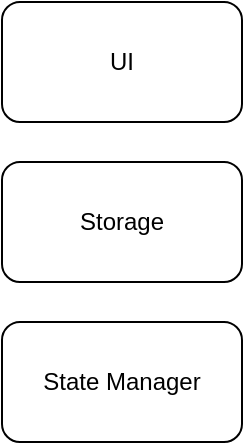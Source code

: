 <mxfile>
    <diagram id="cromOe530kzngJrkywbv" name="Fatima">
        <mxGraphModel dx="501" dy="274" grid="1" gridSize="10" guides="1" tooltips="1" connect="1" arrows="1" fold="1" page="1" pageScale="1" pageWidth="850" pageHeight="1100" math="0" shadow="0">
            <root>
                <mxCell id="0"/>
                <mxCell id="1" parent="0"/>
                <mxCell id="9TP8QGbZfTfuBhrNNVxX-1" value="UI" style="rounded=1;whiteSpace=wrap;html=1;" vertex="1" parent="1">
                    <mxGeometry x="40" y="40" width="120" height="60" as="geometry"/>
                </mxCell>
                <mxCell id="9TP8QGbZfTfuBhrNNVxX-2" value="Storage" style="rounded=1;whiteSpace=wrap;html=1;" vertex="1" parent="1">
                    <mxGeometry x="40" y="120" width="120" height="60" as="geometry"/>
                </mxCell>
                <mxCell id="9TP8QGbZfTfuBhrNNVxX-3" value="State Manager" style="rounded=1;whiteSpace=wrap;html=1;" vertex="1" parent="1">
                    <mxGeometry x="40" y="200" width="120" height="60" as="geometry"/>
                </mxCell>
            </root>
        </mxGraphModel>
    </diagram>
    <diagram id="JDmBkoNPdhh8NNust8FW" name="UI">
        <mxGraphModel dx="1503" dy="823" grid="1" gridSize="10" guides="1" tooltips="1" connect="1" arrows="1" fold="1" page="1" pageScale="1" pageWidth="850" pageHeight="1100" math="0" shadow="0">
            <root>
                <mxCell id="2yOBo8wWDJelunkd2UHj-0"/>
                <mxCell id="2yOBo8wWDJelunkd2UHj-1" parent="2yOBo8wWDJelunkd2UHj-0"/>
                <mxCell id="LuO4HicZ5QSEHA-fj_Mi-0" value="Buttons" style="swimlane;fontStyle=0;childLayout=stackLayout;horizontal=1;startSize=30;horizontalStack=0;resizeParent=1;resizeParentMax=0;resizeLast=0;collapsible=1;marginBottom=0;" vertex="1" parent="2yOBo8wWDJelunkd2UHj-1">
                    <mxGeometry x="40" y="40" width="140" height="180" as="geometry"/>
                </mxCell>
                <mxCell id="LuO4HicZ5QSEHA-fj_Mi-1" value="Contained" style="text;strokeColor=none;fillColor=none;align=left;verticalAlign=middle;spacingLeft=4;spacingRight=4;overflow=hidden;points=[[0,0.5],[1,0.5]];portConstraint=eastwest;rotatable=0;" vertex="1" parent="LuO4HicZ5QSEHA-fj_Mi-0">
                    <mxGeometry y="30" width="140" height="30" as="geometry"/>
                </mxCell>
                <mxCell id="LuO4HicZ5QSEHA-fj_Mi-2" value="Glass" style="text;strokeColor=none;fillColor=none;align=left;verticalAlign=middle;spacingLeft=4;spacingRight=4;overflow=hidden;points=[[0,0.5],[1,0.5]];portConstraint=eastwest;rotatable=0;" vertex="1" parent="LuO4HicZ5QSEHA-fj_Mi-0">
                    <mxGeometry y="60" width="140" height="30" as="geometry"/>
                </mxCell>
                <mxCell id="LuO4HicZ5QSEHA-fj_Mi-3" value="Outlined" style="text;strokeColor=none;fillColor=none;align=left;verticalAlign=middle;spacingLeft=4;spacingRight=4;overflow=hidden;points=[[0,0.5],[1,0.5]];portConstraint=eastwest;rotatable=0;" vertex="1" parent="LuO4HicZ5QSEHA-fj_Mi-0">
                    <mxGeometry y="90" width="140" height="30" as="geometry"/>
                </mxCell>
                <mxCell id="LuO4HicZ5QSEHA-fj_Mi-4" value="text" style="text;strokeColor=none;fillColor=none;align=left;verticalAlign=middle;spacingLeft=4;spacingRight=4;overflow=hidden;points=[[0,0.5],[1,0.5]];portConstraint=eastwest;rotatable=0;" vertex="1" parent="LuO4HicZ5QSEHA-fj_Mi-0">
                    <mxGeometry y="120" width="140" height="30" as="geometry"/>
                </mxCell>
                <mxCell id="LuO4HicZ5QSEHA-fj_Mi-5" value="gradient" style="text;strokeColor=none;fillColor=none;align=left;verticalAlign=middle;spacingLeft=4;spacingRight=4;overflow=hidden;points=[[0,0.5],[1,0.5]];portConstraint=eastwest;rotatable=0;" vertex="1" parent="LuO4HicZ5QSEHA-fj_Mi-0">
                    <mxGeometry y="150" width="140" height="30" as="geometry"/>
                </mxCell>
                <mxCell id="LuO4HicZ5QSEHA-fj_Mi-6" value="Cards" style="swimlane;fontStyle=0;childLayout=stackLayout;horizontal=1;startSize=30;horizontalStack=0;resizeParent=1;resizeParentMax=0;resizeLast=0;collapsible=1;marginBottom=0;" vertex="1" parent="2yOBo8wWDJelunkd2UHj-1">
                    <mxGeometry x="200" y="40" width="140" height="180" as="geometry"/>
                </mxCell>
                <mxCell id="LuO4HicZ5QSEHA-fj_Mi-7" value="Contained" style="text;strokeColor=none;fillColor=none;align=left;verticalAlign=middle;spacingLeft=4;spacingRight=4;overflow=hidden;points=[[0,0.5],[1,0.5]];portConstraint=eastwest;rotatable=0;" vertex="1" parent="LuO4HicZ5QSEHA-fj_Mi-6">
                    <mxGeometry y="30" width="140" height="30" as="geometry"/>
                </mxCell>
                <mxCell id="LuO4HicZ5QSEHA-fj_Mi-8" value="Glass" style="text;strokeColor=none;fillColor=none;align=left;verticalAlign=middle;spacingLeft=4;spacingRight=4;overflow=hidden;points=[[0,0.5],[1,0.5]];portConstraint=eastwest;rotatable=0;" vertex="1" parent="LuO4HicZ5QSEHA-fj_Mi-6">
                    <mxGeometry y="60" width="140" height="30" as="geometry"/>
                </mxCell>
                <mxCell id="LuO4HicZ5QSEHA-fj_Mi-9" value="Outlined" style="text;strokeColor=none;fillColor=none;align=left;verticalAlign=middle;spacingLeft=4;spacingRight=4;overflow=hidden;points=[[0,0.5],[1,0.5]];portConstraint=eastwest;rotatable=0;" vertex="1" parent="LuO4HicZ5QSEHA-fj_Mi-6">
                    <mxGeometry y="90" width="140" height="30" as="geometry"/>
                </mxCell>
                <mxCell id="LuO4HicZ5QSEHA-fj_Mi-10" value="text" style="text;strokeColor=none;fillColor=none;align=left;verticalAlign=middle;spacingLeft=4;spacingRight=4;overflow=hidden;points=[[0,0.5],[1,0.5]];portConstraint=eastwest;rotatable=0;" vertex="1" parent="LuO4HicZ5QSEHA-fj_Mi-6">
                    <mxGeometry y="120" width="140" height="30" as="geometry"/>
                </mxCell>
                <mxCell id="LuO4HicZ5QSEHA-fj_Mi-11" value="gradient" style="text;strokeColor=none;fillColor=none;align=left;verticalAlign=middle;spacingLeft=4;spacingRight=4;overflow=hidden;points=[[0,0.5],[1,0.5]];portConstraint=eastwest;rotatable=0;" vertex="1" parent="LuO4HicZ5QSEHA-fj_Mi-6">
                    <mxGeometry y="150" width="140" height="30" as="geometry"/>
                </mxCell>
                <mxCell id="LuO4HicZ5QSEHA-fj_Mi-12" value="TextFields" style="swimlane;fontStyle=0;childLayout=stackLayout;horizontal=1;startSize=30;horizontalStack=0;resizeParent=1;resizeParentMax=0;resizeLast=0;collapsible=1;marginBottom=0;" vertex="1" parent="2yOBo8wWDJelunkd2UHj-1">
                    <mxGeometry x="360" y="40" width="140" height="180" as="geometry"/>
                </mxCell>
                <mxCell id="LuO4HicZ5QSEHA-fj_Mi-13" value="Contained" style="text;strokeColor=none;fillColor=none;align=left;verticalAlign=middle;spacingLeft=4;spacingRight=4;overflow=hidden;points=[[0,0.5],[1,0.5]];portConstraint=eastwest;rotatable=0;" vertex="1" parent="LuO4HicZ5QSEHA-fj_Mi-12">
                    <mxGeometry y="30" width="140" height="30" as="geometry"/>
                </mxCell>
                <mxCell id="LuO4HicZ5QSEHA-fj_Mi-14" value="Glass" style="text;strokeColor=none;fillColor=none;align=left;verticalAlign=middle;spacingLeft=4;spacingRight=4;overflow=hidden;points=[[0,0.5],[1,0.5]];portConstraint=eastwest;rotatable=0;" vertex="1" parent="LuO4HicZ5QSEHA-fj_Mi-12">
                    <mxGeometry y="60" width="140" height="30" as="geometry"/>
                </mxCell>
                <mxCell id="LuO4HicZ5QSEHA-fj_Mi-15" value="Outlined" style="text;strokeColor=none;fillColor=none;align=left;verticalAlign=middle;spacingLeft=4;spacingRight=4;overflow=hidden;points=[[0,0.5],[1,0.5]];portConstraint=eastwest;rotatable=0;" vertex="1" parent="LuO4HicZ5QSEHA-fj_Mi-12">
                    <mxGeometry y="90" width="140" height="30" as="geometry"/>
                </mxCell>
                <mxCell id="LuO4HicZ5QSEHA-fj_Mi-16" value="text" style="text;strokeColor=none;fillColor=none;align=left;verticalAlign=middle;spacingLeft=4;spacingRight=4;overflow=hidden;points=[[0,0.5],[1,0.5]];portConstraint=eastwest;rotatable=0;" vertex="1" parent="LuO4HicZ5QSEHA-fj_Mi-12">
                    <mxGeometry y="120" width="140" height="30" as="geometry"/>
                </mxCell>
                <mxCell id="LuO4HicZ5QSEHA-fj_Mi-17" value="gradient" style="text;strokeColor=none;fillColor=none;align=left;verticalAlign=middle;spacingLeft=4;spacingRight=4;overflow=hidden;points=[[0,0.5],[1,0.5]];portConstraint=eastwest;rotatable=0;" vertex="1" parent="LuO4HicZ5QSEHA-fj_Mi-12">
                    <mxGeometry y="150" width="140" height="30" as="geometry"/>
                </mxCell>
                <mxCell id="LuO4HicZ5QSEHA-fj_Mi-18" value="Progress" style="swimlane;fontStyle=0;childLayout=stackLayout;horizontal=1;startSize=30;horizontalStack=0;resizeParent=1;resizeParentMax=0;resizeLast=0;collapsible=1;marginBottom=0;" vertex="1" parent="2yOBo8wWDJelunkd2UHj-1">
                    <mxGeometry x="520" y="40" width="140" height="90" as="geometry"/>
                </mxCell>
                <mxCell id="LuO4HicZ5QSEHA-fj_Mi-19" value="linear" style="text;strokeColor=none;fillColor=none;align=left;verticalAlign=middle;spacingLeft=4;spacingRight=4;overflow=hidden;points=[[0,0.5],[1,0.5]];portConstraint=eastwest;rotatable=0;" vertex="1" parent="LuO4HicZ5QSEHA-fj_Mi-18">
                    <mxGeometry y="30" width="140" height="30" as="geometry"/>
                </mxCell>
                <mxCell id="LuO4HicZ5QSEHA-fj_Mi-20" value="circular" style="text;strokeColor=none;fillColor=none;align=left;verticalAlign=middle;spacingLeft=4;spacingRight=4;overflow=hidden;points=[[0,0.5],[1,0.5]];portConstraint=eastwest;rotatable=0;" vertex="1" parent="LuO4HicZ5QSEHA-fj_Mi-18">
                    <mxGeometry y="60" width="140" height="30" as="geometry"/>
                </mxCell>
                <mxCell id="LuO4HicZ5QSEHA-fj_Mi-21" value="Dialogs" style="swimlane;fontStyle=0;childLayout=stackLayout;horizontal=1;startSize=30;horizontalStack=0;resizeParent=1;resizeParentMax=0;resizeLast=0;collapsible=1;marginBottom=0;" vertex="1" parent="2yOBo8wWDJelunkd2UHj-1">
                    <mxGeometry x="680" y="40" width="140" height="210" as="geometry"/>
                </mxCell>
                <mxCell id="LuO4HicZ5QSEHA-fj_Mi-22" value="BaseDialog" style="text;strokeColor=none;fillColor=none;align=left;verticalAlign=middle;spacingLeft=4;spacingRight=4;overflow=hidden;points=[[0,0.5],[1,0.5]];portConstraint=eastwest;rotatable=0;" vertex="1" parent="LuO4HicZ5QSEHA-fj_Mi-21">
                    <mxGeometry y="30" width="140" height="30" as="geometry"/>
                </mxCell>
                <mxCell id="LuO4HicZ5QSEHA-fj_Mi-23" value="ConfirmDialog" style="text;strokeColor=none;fillColor=none;align=left;verticalAlign=middle;spacingLeft=4;spacingRight=4;overflow=hidden;points=[[0,0.5],[1,0.5]];portConstraint=eastwest;rotatable=0;" vertex="1" parent="LuO4HicZ5QSEHA-fj_Mi-21">
                    <mxGeometry y="60" width="140" height="30" as="geometry"/>
                </mxCell>
                <mxCell id="LuO4HicZ5QSEHA-fj_Mi-24" value="SelectDialog" style="text;strokeColor=none;fillColor=none;align=left;verticalAlign=middle;spacingLeft=4;spacingRight=4;overflow=hidden;points=[[0,0.5],[1,0.5]];portConstraint=eastwest;rotatable=0;" vertex="1" parent="LuO4HicZ5QSEHA-fj_Mi-21">
                    <mxGeometry y="90" width="140" height="30" as="geometry"/>
                </mxCell>
                <mxCell id="LuO4HicZ5QSEHA-fj_Mi-25" value="RenameDialog" style="text;strokeColor=none;fillColor=none;align=left;verticalAlign=middle;spacingLeft=4;spacingRight=4;overflow=hidden;points=[[0,0.5],[1,0.5]];portConstraint=eastwest;rotatable=0;" vertex="1" parent="LuO4HicZ5QSEHA-fj_Mi-21">
                    <mxGeometry y="120" width="140" height="30" as="geometry"/>
                </mxCell>
                <mxCell id="LuO4HicZ5QSEHA-fj_Mi-26" value="DateTimeDialog" style="text;strokeColor=none;fillColor=none;align=left;verticalAlign=middle;spacingLeft=4;spacingRight=4;overflow=hidden;points=[[0,0.5],[1,0.5]];portConstraint=eastwest;rotatable=0;" vertex="1" parent="LuO4HicZ5QSEHA-fj_Mi-21">
                    <mxGeometry y="150" width="140" height="30" as="geometry"/>
                </mxCell>
                <mxCell id="LuO4HicZ5QSEHA-fj_Mi-27" value="DateTimeDialog" style="text;strokeColor=none;fillColor=none;align=left;verticalAlign=middle;spacingLeft=4;spacingRight=4;overflow=hidden;points=[[0,0.5],[1,0.5]];portConstraint=eastwest;rotatable=0;" vertex="1" parent="LuO4HicZ5QSEHA-fj_Mi-21">
                    <mxGeometry y="180" width="140" height="30" as="geometry"/>
                </mxCell>
                <mxCell id="LuO4HicZ5QSEHA-fj_Mi-28" value="Snackbars" style="swimlane;fontStyle=0;childLayout=stackLayout;horizontal=1;startSize=30;horizontalStack=0;resizeParent=1;resizeParentMax=0;resizeLast=0;collapsible=1;marginBottom=0;" vertex="1" parent="2yOBo8wWDJelunkd2UHj-1">
                    <mxGeometry x="40" y="280" width="140" height="180" as="geometry"/>
                </mxCell>
                <mxCell id="LuO4HicZ5QSEHA-fj_Mi-29" value="Contained" style="text;strokeColor=none;fillColor=none;align=left;verticalAlign=middle;spacingLeft=4;spacingRight=4;overflow=hidden;points=[[0,0.5],[1,0.5]];portConstraint=eastwest;rotatable=0;" vertex="1" parent="LuO4HicZ5QSEHA-fj_Mi-28">
                    <mxGeometry y="30" width="140" height="30" as="geometry"/>
                </mxCell>
                <mxCell id="LuO4HicZ5QSEHA-fj_Mi-30" value="Glass" style="text;strokeColor=none;fillColor=none;align=left;verticalAlign=middle;spacingLeft=4;spacingRight=4;overflow=hidden;points=[[0,0.5],[1,0.5]];portConstraint=eastwest;rotatable=0;" vertex="1" parent="LuO4HicZ5QSEHA-fj_Mi-28">
                    <mxGeometry y="60" width="140" height="30" as="geometry"/>
                </mxCell>
                <mxCell id="LuO4HicZ5QSEHA-fj_Mi-31" value="Outlined" style="text;strokeColor=none;fillColor=none;align=left;verticalAlign=middle;spacingLeft=4;spacingRight=4;overflow=hidden;points=[[0,0.5],[1,0.5]];portConstraint=eastwest;rotatable=0;" vertex="1" parent="LuO4HicZ5QSEHA-fj_Mi-28">
                    <mxGeometry y="90" width="140" height="30" as="geometry"/>
                </mxCell>
                <mxCell id="LuO4HicZ5QSEHA-fj_Mi-32" value="text" style="text;strokeColor=none;fillColor=none;align=left;verticalAlign=middle;spacingLeft=4;spacingRight=4;overflow=hidden;points=[[0,0.5],[1,0.5]];portConstraint=eastwest;rotatable=0;" vertex="1" parent="LuO4HicZ5QSEHA-fj_Mi-28">
                    <mxGeometry y="120" width="140" height="30" as="geometry"/>
                </mxCell>
                <mxCell id="LuO4HicZ5QSEHA-fj_Mi-33" value="gradient" style="text;strokeColor=none;fillColor=none;align=left;verticalAlign=middle;spacingLeft=4;spacingRight=4;overflow=hidden;points=[[0,0.5],[1,0.5]];portConstraint=eastwest;rotatable=0;" vertex="1" parent="LuO4HicZ5QSEHA-fj_Mi-28">
                    <mxGeometry y="150" width="140" height="30" as="geometry"/>
                </mxCell>
                <mxCell id="LuO4HicZ5QSEHA-fj_Mi-34" value="Others" style="swimlane;fontStyle=0;childLayout=stackLayout;horizontal=1;startSize=30;horizontalStack=0;resizeParent=1;resizeParentMax=0;resizeLast=0;collapsible=1;marginBottom=0;" vertex="1" parent="2yOBo8wWDJelunkd2UHj-1">
                    <mxGeometry x="680" y="280" width="140" height="210" as="geometry"/>
                </mxCell>
                <mxCell id="LuO4HicZ5QSEHA-fj_Mi-35" value="Accordion" style="text;strokeColor=none;fillColor=none;align=left;verticalAlign=middle;spacingLeft=4;spacingRight=4;overflow=hidden;points=[[0,0.5],[1,0.5]];portConstraint=eastwest;rotatable=0;" vertex="1" parent="LuO4HicZ5QSEHA-fj_Mi-34">
                    <mxGeometry y="30" width="140" height="30" as="geometry"/>
                </mxCell>
                <mxCell id="LuO4HicZ5QSEHA-fj_Mi-36" value="TabView" style="text;strokeColor=none;fillColor=none;align=left;verticalAlign=middle;spacingLeft=4;spacingRight=4;overflow=hidden;points=[[0,0.5],[1,0.5]];portConstraint=eastwest;rotatable=0;" vertex="1" parent="LuO4HicZ5QSEHA-fj_Mi-34">
                    <mxGeometry y="60" width="140" height="30" as="geometry"/>
                </mxCell>
                <mxCell id="LuO4HicZ5QSEHA-fj_Mi-37" value="Appbar" style="text;strokeColor=none;fillColor=none;align=left;verticalAlign=middle;spacingLeft=4;spacingRight=4;overflow=hidden;points=[[0,0.5],[1,0.5]];portConstraint=eastwest;rotatable=0;" vertex="1" parent="LuO4HicZ5QSEHA-fj_Mi-34">
                    <mxGeometry y="90" width="140" height="30" as="geometry"/>
                </mxCell>
                <mxCell id="LuO4HicZ5QSEHA-fj_Mi-38" value="Drawer" style="text;strokeColor=none;fillColor=none;align=left;verticalAlign=middle;spacingLeft=4;spacingRight=4;overflow=hidden;points=[[0,0.5],[1,0.5]];portConstraint=eastwest;rotatable=0;" vertex="1" parent="LuO4HicZ5QSEHA-fj_Mi-34">
                    <mxGeometry y="120" width="140" height="30" as="geometry"/>
                </mxCell>
                <mxCell id="LuO4HicZ5QSEHA-fj_Mi-39" value="Pagination" style="text;strokeColor=none;fillColor=none;align=left;verticalAlign=middle;spacingLeft=4;spacingRight=4;overflow=hidden;points=[[0,0.5],[1,0.5]];portConstraint=eastwest;rotatable=0;" vertex="1" parent="LuO4HicZ5QSEHA-fj_Mi-34">
                    <mxGeometry y="150" width="140" height="30" as="geometry"/>
                </mxCell>
                <mxCell id="LuO4HicZ5QSEHA-fj_Mi-40" value="Dropdown" style="text;strokeColor=none;fillColor=none;align=left;verticalAlign=middle;spacingLeft=4;spacingRight=4;overflow=hidden;points=[[0,0.5],[1,0.5]];portConstraint=eastwest;rotatable=0;" vertex="1" parent="LuO4HicZ5QSEHA-fj_Mi-34">
                    <mxGeometry y="180" width="140" height="30" as="geometry"/>
                </mxCell>
            </root>
        </mxGraphModel>
    </diagram>
    <diagram id="Xzjp9m8eEDblPftzr804" name="Page-4">
        <mxGraphModel dx="526" dy="288" grid="1" gridSize="10" guides="1" tooltips="1" connect="1" arrows="1" fold="1" page="1" pageScale="1" pageWidth="850" pageHeight="1100" math="0" shadow="0">
            <root>
                <mxCell id="AcsXmXlkhHTQ-6qYqUCU-0"/>
                <mxCell id="AcsXmXlkhHTQ-6qYqUCU-1" parent="AcsXmXlkhHTQ-6qYqUCU-0"/>
            </root>
        </mxGraphModel>
    </diagram>
</mxfile>